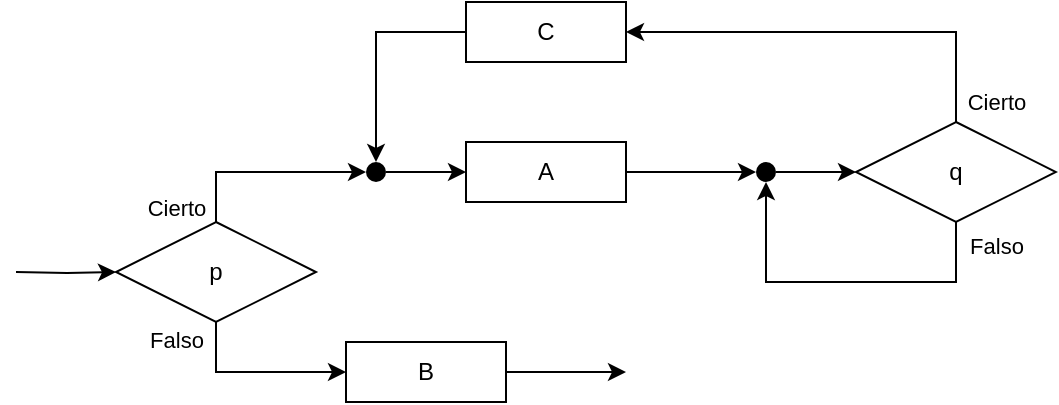 <mxfile version="13.10.4" type="google"><diagram id="C5RBs43oDa-KdzZeNtuy" name="Page-1"><mxGraphModel dx="1038" dy="568" grid="1" gridSize="10" guides="1" tooltips="1" connect="1" arrows="1" fold="1" page="1" pageScale="1" pageWidth="1654" pageHeight="1169" math="0" shadow="0"><root><mxCell id="WIyWlLk6GJQsqaUBKTNV-0"/><mxCell id="WIyWlLk6GJQsqaUBKTNV-1" parent="WIyWlLk6GJQsqaUBKTNV-0"/><mxCell id="9p627-pDhLtXc-5vhzEh-3" value="Cierto" style="edgeStyle=orthogonalEdgeStyle;rounded=0;orthogonalLoop=1;jettySize=auto;html=1;exitX=0.5;exitY=0;exitDx=0;exitDy=0;exitPerimeter=0;entryX=0;entryY=0.5;entryDx=0;entryDy=0;labelBackgroundColor=none;" edge="1" parent="WIyWlLk6GJQsqaUBKTNV-1" source="ezuvrOppvekW75T7xuSE-5" target="ezuvrOppvekW75T7xuSE-24"><mxGeometry x="-0.846" y="20" relative="1" as="geometry"><mxPoint x="465" y="250" as="targetPoint"/><mxPoint as="offset"/></mxGeometry></mxCell><mxCell id="9p627-pDhLtXc-5vhzEh-6" value="Falso" style="edgeStyle=orthogonalEdgeStyle;rounded=0;orthogonalLoop=1;jettySize=auto;html=1;exitX=0.5;exitY=1;exitDx=0;exitDy=0;exitPerimeter=0;entryX=0;entryY=0.5;entryDx=0;entryDy=0;labelBackgroundColor=none;" edge="1" parent="WIyWlLk6GJQsqaUBKTNV-1" source="ezuvrOppvekW75T7xuSE-5" target="9p627-pDhLtXc-5vhzEh-5"><mxGeometry x="-0.8" y="-20" relative="1" as="geometry"><mxPoint as="offset"/></mxGeometry></mxCell><mxCell id="9p627-pDhLtXc-5vhzEh-7" style="edgeStyle=orthogonalEdgeStyle;rounded=0;orthogonalLoop=1;jettySize=auto;html=1;exitX=0;exitY=0.5;exitDx=0;exitDy=0;exitPerimeter=0;labelBackgroundColor=none;entryX=0;entryY=0.5;entryDx=0;entryDy=0;entryPerimeter=0;" edge="1" parent="WIyWlLk6GJQsqaUBKTNV-1" target="ezuvrOppvekW75T7xuSE-5"><mxGeometry relative="1" as="geometry"><mxPoint x="280" y="305" as="sourcePoint"/></mxGeometry></mxCell><mxCell id="ezuvrOppvekW75T7xuSE-5" value="p" style="strokeWidth=1;html=1;shape=mxgraph.flowchart.decision;whiteSpace=wrap;" parent="WIyWlLk6GJQsqaUBKTNV-1" vertex="1"><mxGeometry x="330" y="280" width="100" height="50" as="geometry"/></mxCell><mxCell id="ezuvrOppvekW75T7xuSE-22" style="edgeStyle=orthogonalEdgeStyle;rounded=0;orthogonalLoop=1;jettySize=auto;html=1;entryX=0.5;entryY=1;entryDx=0;entryDy=0;" parent="WIyWlLk6GJQsqaUBKTNV-1" edge="1"><mxGeometry relative="1" as="geometry"><mxPoint x="460" y="260" as="sourcePoint"/><mxPoint x="460" y="260" as="targetPoint"/></mxGeometry></mxCell><mxCell id="9p627-pDhLtXc-5vhzEh-10" style="edgeStyle=orthogonalEdgeStyle;rounded=0;orthogonalLoop=1;jettySize=auto;html=1;exitX=1;exitY=0.5;exitDx=0;exitDy=0;entryX=0;entryY=0.5;entryDx=0;entryDy=0;labelBackgroundColor=none;" edge="1" parent="WIyWlLk6GJQsqaUBKTNV-1" source="ezuvrOppvekW75T7xuSE-24" target="9p627-pDhLtXc-5vhzEh-9"><mxGeometry relative="1" as="geometry"/></mxCell><mxCell id="ezuvrOppvekW75T7xuSE-24" value="" style="ellipse;fillColor=#000000;strokeColor=none;" parent="WIyWlLk6GJQsqaUBKTNV-1" vertex="1"><mxGeometry x="455" y="250" width="10" height="10" as="geometry"/></mxCell><mxCell id="9p627-pDhLtXc-5vhzEh-8" style="edgeStyle=orthogonalEdgeStyle;rounded=0;orthogonalLoop=1;jettySize=auto;html=1;exitX=1;exitY=0.5;exitDx=0;exitDy=0;labelBackgroundColor=none;" edge="1" parent="WIyWlLk6GJQsqaUBKTNV-1" source="9p627-pDhLtXc-5vhzEh-5"><mxGeometry relative="1" as="geometry"><mxPoint x="585" y="355" as="targetPoint"/></mxGeometry></mxCell><mxCell id="9p627-pDhLtXc-5vhzEh-5" value="B" style="rounded=0;whiteSpace=wrap;html=1;" vertex="1" parent="WIyWlLk6GJQsqaUBKTNV-1"><mxGeometry x="445" y="340" width="80" height="30" as="geometry"/></mxCell><mxCell id="9p627-pDhLtXc-5vhzEh-14" style="edgeStyle=orthogonalEdgeStyle;rounded=0;orthogonalLoop=1;jettySize=auto;html=1;exitX=1;exitY=0.5;exitDx=0;exitDy=0;entryX=0;entryY=0.5;entryDx=0;entryDy=0;labelBackgroundColor=none;" edge="1" parent="WIyWlLk6GJQsqaUBKTNV-1" source="9p627-pDhLtXc-5vhzEh-9" target="9p627-pDhLtXc-5vhzEh-13"><mxGeometry relative="1" as="geometry"/></mxCell><mxCell id="9p627-pDhLtXc-5vhzEh-9" value="A" style="rounded=0;whiteSpace=wrap;html=1;" vertex="1" parent="WIyWlLk6GJQsqaUBKTNV-1"><mxGeometry x="505" y="240" width="80" height="30" as="geometry"/></mxCell><mxCell id="9p627-pDhLtXc-5vhzEh-12" style="edgeStyle=orthogonalEdgeStyle;rounded=0;orthogonalLoop=1;jettySize=auto;html=1;exitX=0;exitY=0.5;exitDx=0;exitDy=0;entryX=0.5;entryY=0;entryDx=0;entryDy=0;labelBackgroundColor=none;" edge="1" parent="WIyWlLk6GJQsqaUBKTNV-1" source="9p627-pDhLtXc-5vhzEh-11" target="ezuvrOppvekW75T7xuSE-24"><mxGeometry relative="1" as="geometry"/></mxCell><mxCell id="9p627-pDhLtXc-5vhzEh-11" value="C" style="rounded=0;whiteSpace=wrap;html=1;" vertex="1" parent="WIyWlLk6GJQsqaUBKTNV-1"><mxGeometry x="505" y="170" width="80" height="30" as="geometry"/></mxCell><mxCell id="9p627-pDhLtXc-5vhzEh-16" style="edgeStyle=orthogonalEdgeStyle;rounded=0;orthogonalLoop=1;jettySize=auto;html=1;exitX=1;exitY=0.5;exitDx=0;exitDy=0;entryX=0;entryY=0.5;entryDx=0;entryDy=0;entryPerimeter=0;labelBackgroundColor=none;" edge="1" parent="WIyWlLk6GJQsqaUBKTNV-1" source="9p627-pDhLtXc-5vhzEh-13" target="9p627-pDhLtXc-5vhzEh-15"><mxGeometry relative="1" as="geometry"/></mxCell><mxCell id="9p627-pDhLtXc-5vhzEh-13" value="" style="ellipse;fillColor=#000000;strokeColor=none;" vertex="1" parent="WIyWlLk6GJQsqaUBKTNV-1"><mxGeometry x="650" y="250" width="10" height="10" as="geometry"/></mxCell><mxCell id="9p627-pDhLtXc-5vhzEh-17" value="Falso" style="edgeStyle=orthogonalEdgeStyle;rounded=0;orthogonalLoop=1;jettySize=auto;html=1;exitX=0.5;exitY=1;exitDx=0;exitDy=0;exitPerimeter=0;entryX=0.5;entryY=1;entryDx=0;entryDy=0;labelBackgroundColor=none;" edge="1" parent="WIyWlLk6GJQsqaUBKTNV-1" source="9p627-pDhLtXc-5vhzEh-15" target="9p627-pDhLtXc-5vhzEh-13"><mxGeometry x="-0.871" y="20" relative="1" as="geometry"><Array as="points"><mxPoint x="750" y="310"/><mxPoint x="655" y="310"/></Array><mxPoint as="offset"/></mxGeometry></mxCell><mxCell id="9p627-pDhLtXc-5vhzEh-18" value="Cierto" style="edgeStyle=orthogonalEdgeStyle;rounded=0;orthogonalLoop=1;jettySize=auto;html=1;exitX=0.5;exitY=0;exitDx=0;exitDy=0;exitPerimeter=0;entryX=1;entryY=0.5;entryDx=0;entryDy=0;labelBackgroundColor=none;" edge="1" parent="WIyWlLk6GJQsqaUBKTNV-1" source="9p627-pDhLtXc-5vhzEh-15" target="9p627-pDhLtXc-5vhzEh-11"><mxGeometry x="-0.905" y="-20" relative="1" as="geometry"><mxPoint as="offset"/></mxGeometry></mxCell><mxCell id="9p627-pDhLtXc-5vhzEh-15" value="q" style="strokeWidth=1;html=1;shape=mxgraph.flowchart.decision;whiteSpace=wrap;" vertex="1" parent="WIyWlLk6GJQsqaUBKTNV-1"><mxGeometry x="700" y="230" width="100" height="50" as="geometry"/></mxCell></root></mxGraphModel></diagram></mxfile>